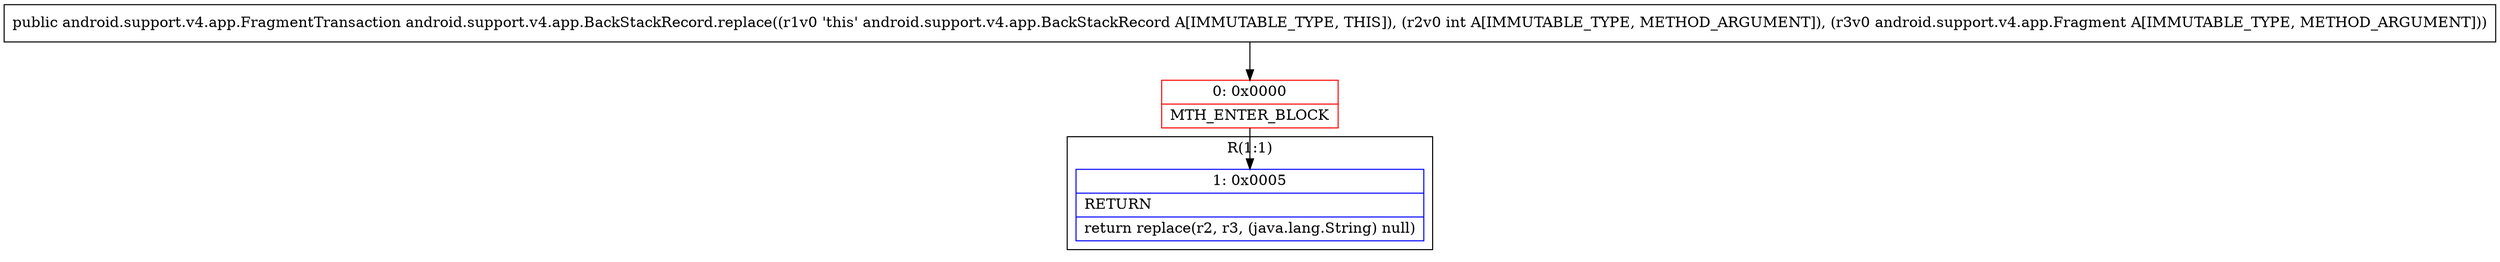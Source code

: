 digraph "CFG forandroid.support.v4.app.BackStackRecord.replace(ILandroid\/support\/v4\/app\/Fragment;)Landroid\/support\/v4\/app\/FragmentTransaction;" {
subgraph cluster_Region_324623889 {
label = "R(1:1)";
node [shape=record,color=blue];
Node_1 [shape=record,label="{1\:\ 0x0005|RETURN\l|return replace(r2, r3, (java.lang.String) null)\l}"];
}
Node_0 [shape=record,color=red,label="{0\:\ 0x0000|MTH_ENTER_BLOCK\l}"];
MethodNode[shape=record,label="{public android.support.v4.app.FragmentTransaction android.support.v4.app.BackStackRecord.replace((r1v0 'this' android.support.v4.app.BackStackRecord A[IMMUTABLE_TYPE, THIS]), (r2v0 int A[IMMUTABLE_TYPE, METHOD_ARGUMENT]), (r3v0 android.support.v4.app.Fragment A[IMMUTABLE_TYPE, METHOD_ARGUMENT])) }"];
MethodNode -> Node_0;
Node_0 -> Node_1;
}


